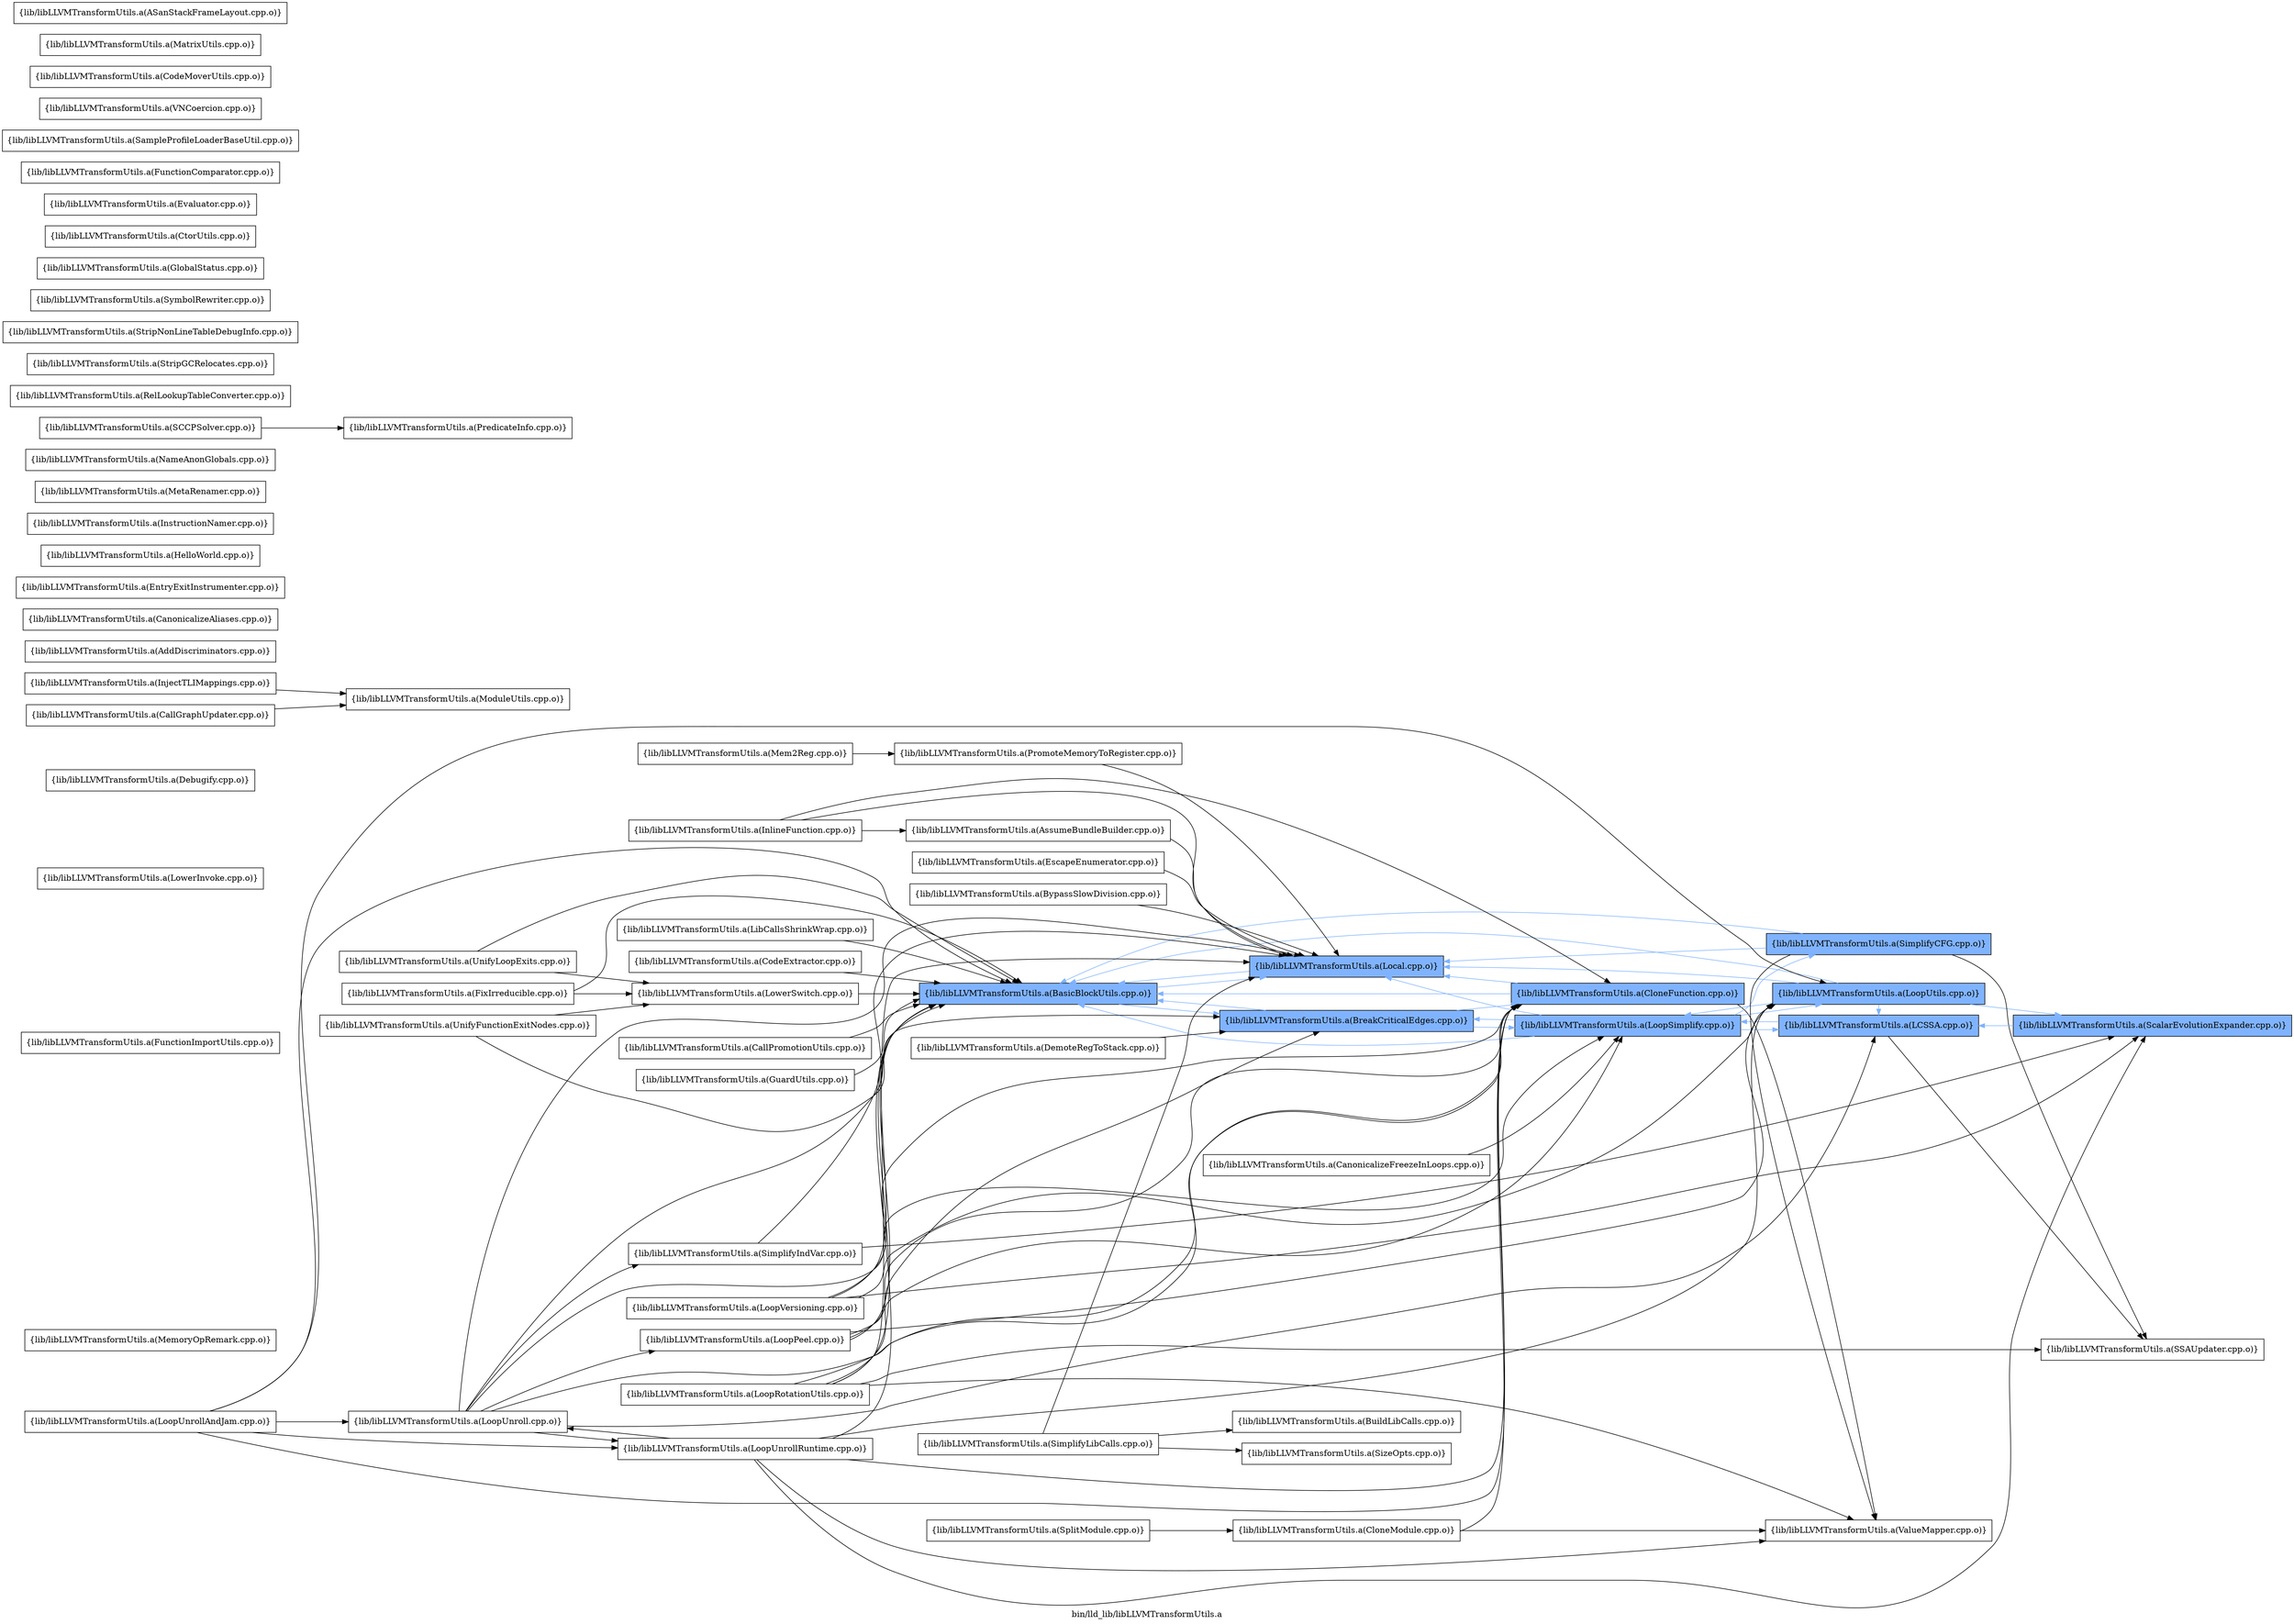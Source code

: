 digraph "bin/lld_lib/libLLVMTransformUtils.a" {
	label="bin/lld_lib/libLLVMTransformUtils.a";
	rankdir=LR;
	{ rank=same; Node0x55fd7b81b9e8;  }
	{ rank=same; Node0x55fd7b81b268; Node0x55fd7b803a28;  }
	{ rank=same; Node0x55fd7b7f8bc8; Node0x55fd7b804e28;  }
	{ rank=same; Node0x55fd7b7fc138; Node0x55fd7b8059b8; Node0x55fd7b8030c8; Node0x55fd7b7f7638;  }

	Node0x55fd7b81b9e8 [shape=record,shape=box,group=1,style=filled,fillcolor="0.600000 0.5 1",label="{lib/libLLVMTransformUtils.a(BasicBlockUtils.cpp.o)}"];
	Node0x55fd7b81b9e8 -> Node0x55fd7b81b268[color="0.600000 0.5 1"];
	Node0x55fd7b81b9e8 -> Node0x55fd7b803a28[color="0.600000 0.5 1"];
	Node0x55fd7b800cd8 [shape=record,shape=box,group=0,label="{lib/libLLVMTransformUtils.a(MemoryOpRemark.cpp.o)}"];
	Node0x55fd7b7fb378 [shape=record,shape=box,group=0,label="{lib/libLLVMTransformUtils.a(SizeOpts.cpp.o)}"];
	Node0x55fd7b803a28 [shape=record,shape=box,group=1,style=filled,fillcolor="0.600000 0.5 1",label="{lib/libLLVMTransformUtils.a(Local.cpp.o)}"];
	Node0x55fd7b803a28 -> Node0x55fd7b81b9e8[color="0.600000 0.5 1"];
	Node0x55fd7b81b268 [shape=record,shape=box,group=1,style=filled,fillcolor="0.600000 0.5 1",label="{lib/libLLVMTransformUtils.a(BreakCriticalEdges.cpp.o)}"];
	Node0x55fd7b81b268 -> Node0x55fd7b81b9e8[color="0.600000 0.5 1"];
	Node0x55fd7b81b268 -> Node0x55fd7b7f8bc8[color="0.600000 0.5 1"];
	Node0x55fd7b81b268 -> Node0x55fd7b804e28[color="0.600000 0.5 1"];
	Node0x55fd7b80c358 [shape=record,shape=box,group=0,label="{lib/libLLVMTransformUtils.a(FunctionImportUtils.cpp.o)}"];
	Node0x55fd7b7fbaa8 [shape=record,shape=box,group=0,label="{lib/libLLVMTransformUtils.a(SplitModule.cpp.o)}"];
	Node0x55fd7b7fbaa8 -> Node0x55fd7b7f9bb8;
	Node0x55fd7b7f8178 [shape=record,shape=box,group=0,label="{lib/libLLVMTransformUtils.a(CanonicalizeFreezeInLoops.cpp.o)}"];
	Node0x55fd7b7f8178 -> Node0x55fd7b804e28;
	Node0x55fd7b802808 [shape=record,shape=box,group=0,label="{lib/libLLVMTransformUtils.a(LowerInvoke.cpp.o)}"];
	Node0x55fd7b7fb328 [shape=record,shape=box,group=0,label="{lib/libLLVMTransformUtils.a(BypassSlowDivision.cpp.o)}"];
	Node0x55fd7b7fb328 -> Node0x55fd7b803a28;
	Node0x55fd7b7fae28 [shape=record,shape=box,group=0,label="{lib/libLLVMTransformUtils.a(SimplifyLibCalls.cpp.o)}"];
	Node0x55fd7b7fae28 -> Node0x55fd7b7fac48;
	Node0x55fd7b7fae28 -> Node0x55fd7b803a28;
	Node0x55fd7b7fae28 -> Node0x55fd7b7fb378;
	Node0x55fd7b81e9b8 [shape=record,shape=box,group=0,label="{lib/libLLVMTransformUtils.a(Debugify.cpp.o)}"];
	Node0x55fd7b7f7638 [shape=record,shape=box,group=1,style=filled,fillcolor="0.600000 0.5 1",label="{lib/libLLVMTransformUtils.a(SimplifyCFG.cpp.o)}"];
	Node0x55fd7b7f7638 -> Node0x55fd7b81b9e8[color="0.600000 0.5 1"];
	Node0x55fd7b7f7638 -> Node0x55fd7b803a28[color="0.600000 0.5 1"];
	Node0x55fd7b7f7638 -> Node0x55fd7b813478;
	Node0x55fd7b7f7638 -> Node0x55fd7b7fc138;
	Node0x55fd7b8059b8 [shape=record,shape=box,group=1,style=filled,fillcolor="0.600000 0.5 1",label="{lib/libLLVMTransformUtils.a(LCSSA.cpp.o)}"];
	Node0x55fd7b8059b8 -> Node0x55fd7b804e28[color="0.600000 0.5 1"];
	Node0x55fd7b8059b8 -> Node0x55fd7b813478;
	Node0x55fd7b804e28 [shape=record,shape=box,group=1,style=filled,fillcolor="0.600000 0.5 1",label="{lib/libLLVMTransformUtils.a(LoopSimplify.cpp.o)}"];
	Node0x55fd7b804e28 -> Node0x55fd7b81b9e8[color="0.600000 0.5 1"];
	Node0x55fd7b804e28 -> Node0x55fd7b81b268[color="0.600000 0.5 1"];
	Node0x55fd7b804e28 -> Node0x55fd7b8059b8[color="0.600000 0.5 1"];
	Node0x55fd7b804e28 -> Node0x55fd7b803a28[color="0.600000 0.5 1"];
	Node0x55fd7b804e28 -> Node0x55fd7b8030c8[color="0.600000 0.5 1"];
	Node0x55fd7b804e28 -> Node0x55fd7b7f7638[color="0.600000 0.5 1"];
	Node0x55fd7b80cee8 [shape=record,shape=box,group=1,style=filled,fillcolor="0.600000 0.5 1",label="{lib/libLLVMTransformUtils.a(ScalarEvolutionExpander.cpp.o)}"];
	Node0x55fd7b80cee8 -> Node0x55fd7b8059b8[color="0.600000 0.5 1"];
	Node0x55fd7b8069a8 [shape=record,shape=box,group=0,label="{lib/libLLVMTransformUtils.a(InlineFunction.cpp.o)}"];
	Node0x55fd7b8069a8 -> Node0x55fd7b81c208;
	Node0x55fd7b8069a8 -> Node0x55fd7b7f8bc8;
	Node0x55fd7b8069a8 -> Node0x55fd7b803a28;
	Node0x55fd7b81d838 [shape=record,shape=box,group=0,label="{lib/libLLVMTransformUtils.a(DemoteRegToStack.cpp.o)}"];
	Node0x55fd7b81d838 -> Node0x55fd7b81b268;
	Node0x55fd7b80b9a8 [shape=record,shape=box,group=0,label="{lib/libLLVMTransformUtils.a(EscapeEnumerator.cpp.o)}"];
	Node0x55fd7b80b9a8 -> Node0x55fd7b803a28;
	Node0x55fd7b80f468 [shape=record,shape=box,group=0,label="{lib/libLLVMTransformUtils.a(ModuleUtils.cpp.o)}"];
	Node0x55fd7b8030c8 [shape=record,shape=box,group=1,style=filled,fillcolor="0.600000 0.5 1",label="{lib/libLLVMTransformUtils.a(LoopUtils.cpp.o)}"];
	Node0x55fd7b8030c8 -> Node0x55fd7b81b9e8[color="0.600000 0.5 1"];
	Node0x55fd7b8030c8 -> Node0x55fd7b8059b8[color="0.600000 0.5 1"];
	Node0x55fd7b8030c8 -> Node0x55fd7b803a28[color="0.600000 0.5 1"];
	Node0x55fd7b8030c8 -> Node0x55fd7b804e28[color="0.600000 0.5 1"];
	Node0x55fd7b8030c8 -> Node0x55fd7b80cee8[color="0.600000 0.5 1"];
	Node0x55fd7b7f8bc8 [shape=record,shape=box,group=1,style=filled,fillcolor="0.600000 0.5 1",label="{lib/libLLVMTransformUtils.a(CloneFunction.cpp.o)}"];
	Node0x55fd7b7f8bc8 -> Node0x55fd7b81b9e8[color="0.600000 0.5 1"];
	Node0x55fd7b7f8bc8 -> Node0x55fd7b803a28[color="0.600000 0.5 1"];
	Node0x55fd7b7f8bc8 -> Node0x55fd7b7fc138;
	Node0x55fd7b813478 [shape=record,shape=box,group=0,label="{lib/libLLVMTransformUtils.a(SSAUpdater.cpp.o)}"];
	Node0x55fd7b7fc138 [shape=record,shape=box,group=0,label="{lib/libLLVMTransformUtils.a(ValueMapper.cpp.o)}"];
	Node0x55fd7b80b958 [shape=record,shape=box,group=0,label="{lib/libLLVMTransformUtils.a(AddDiscriminators.cpp.o)}"];
	Node0x55fd7b81c208 [shape=record,shape=box,group=0,label="{lib/libLLVMTransformUtils.a(AssumeBundleBuilder.cpp.o)}"];
	Node0x55fd7b81c208 -> Node0x55fd7b803a28;
	Node0x55fd7b7fa0b8 [shape=record,shape=box,group=0,label="{lib/libLLVMTransformUtils.a(CanonicalizeAliases.cpp.o)}"];
	Node0x55fd7b80bcc8 [shape=record,shape=box,group=0,label="{lib/libLLVMTransformUtils.a(EntryExitInstrumenter.cpp.o)}"];
	Node0x55fd7b80d168 [shape=record,shape=box,group=0,label="{lib/libLLVMTransformUtils.a(FixIrreducible.cpp.o)}"];
	Node0x55fd7b80d168 -> Node0x55fd7b81b9e8;
	Node0x55fd7b80d168 -> Node0x55fd7b801b38;
	Node0x55fd7b806368 [shape=record,shape=box,group=0,label="{lib/libLLVMTransformUtils.a(HelloWorld.cpp.o)}"];
	Node0x55fd7b804bf8 [shape=record,shape=box,group=0,label="{lib/libLLVMTransformUtils.a(InjectTLIMappings.cpp.o)}"];
	Node0x55fd7b804bf8 -> Node0x55fd7b80f468;
	Node0x55fd7b8053c8 [shape=record,shape=box,group=0,label="{lib/libLLVMTransformUtils.a(InstructionNamer.cpp.o)}"];
	Node0x55fd7b803e88 [shape=record,shape=box,group=0,label="{lib/libLLVMTransformUtils.a(LibCallsShrinkWrap.cpp.o)}"];
	Node0x55fd7b803e88 -> Node0x55fd7b81b9e8;
	Node0x55fd7b802da8 [shape=record,shape=box,group=0,label="{lib/libLLVMTransformUtils.a(LoopVersioning.cpp.o)}"];
	Node0x55fd7b802da8 -> Node0x55fd7b81b9e8;
	Node0x55fd7b802da8 -> Node0x55fd7b7f8bc8;
	Node0x55fd7b802da8 -> Node0x55fd7b8030c8;
	Node0x55fd7b802da8 -> Node0x55fd7b80cee8;
	Node0x55fd7b801b38 [shape=record,shape=box,group=0,label="{lib/libLLVMTransformUtils.a(LowerSwitch.cpp.o)}"];
	Node0x55fd7b801b38 -> Node0x55fd7b81b9e8;
	Node0x55fd7b80a828 [shape=record,shape=box,group=0,label="{lib/libLLVMTransformUtils.a(Mem2Reg.cpp.o)}"];
	Node0x55fd7b80a828 -> Node0x55fd7b80b9f8;
	Node0x55fd7b80ec98 [shape=record,shape=box,group=0,label="{lib/libLLVMTransformUtils.a(MetaRenamer.cpp.o)}"];
	Node0x55fd7b80b598 [shape=record,shape=box,group=0,label="{lib/libLLVMTransformUtils.a(NameAnonGlobals.cpp.o)}"];
	Node0x55fd7b80bd18 [shape=record,shape=box,group=0,label="{lib/libLLVMTransformUtils.a(PredicateInfo.cpp.o)}"];
	Node0x55fd7b80c2b8 [shape=record,shape=box,group=0,label="{lib/libLLVMTransformUtils.a(RelLookupTableConverter.cpp.o)}"];
	Node0x55fd7b8127f8 [shape=record,shape=box,group=0,label="{lib/libLLVMTransformUtils.a(StripGCRelocates.cpp.o)}"];
	Node0x55fd7b7fa7e8 [shape=record,shape=box,group=0,label="{lib/libLLVMTransformUtils.a(StripNonLineTableDebugInfo.cpp.o)}"];
	Node0x55fd7b7fd358 [shape=record,shape=box,group=0,label="{lib/libLLVMTransformUtils.a(SymbolRewriter.cpp.o)}"];
	Node0x55fd7b7fd588 [shape=record,shape=box,group=0,label="{lib/libLLVMTransformUtils.a(UnifyFunctionExitNodes.cpp.o)}"];
	Node0x55fd7b7fd588 -> Node0x55fd7b81b268;
	Node0x55fd7b7fd588 -> Node0x55fd7b801b38;
	Node0x55fd7b7fe258 [shape=record,shape=box,group=0,label="{lib/libLLVMTransformUtils.a(UnifyLoopExits.cpp.o)}"];
	Node0x55fd7b7fe258 -> Node0x55fd7b81b9e8;
	Node0x55fd7b7fe258 -> Node0x55fd7b801b38;
	Node0x55fd7b80b9f8 [shape=record,shape=box,group=0,label="{lib/libLLVMTransformUtils.a(PromoteMemoryToRegister.cpp.o)}"];
	Node0x55fd7b80b9f8 -> Node0x55fd7b803a28;
	Node0x55fd7b7f9a28 [shape=record,shape=box,group=0,label="{lib/libLLVMTransformUtils.a(CallGraphUpdater.cpp.o)}"];
	Node0x55fd7b7f9a28 -> Node0x55fd7b80f468;
	Node0x55fd7b81d748 [shape=record,shape=box,group=0,label="{lib/libLLVMTransformUtils.a(CodeExtractor.cpp.o)}"];
	Node0x55fd7b81d748 -> Node0x55fd7b81b9e8;
	Node0x55fd7b807b28 [shape=record,shape=box,group=0,label="{lib/libLLVMTransformUtils.a(GlobalStatus.cpp.o)}"];
	Node0x55fd7b81e648 [shape=record,shape=box,group=0,label="{lib/libLLVMTransformUtils.a(CtorUtils.cpp.o)}"];
	Node0x55fd7b80ac88 [shape=record,shape=box,group=0,label="{lib/libLLVMTransformUtils.a(Evaluator.cpp.o)}"];
	Node0x55fd7b7fac48 [shape=record,shape=box,group=0,label="{lib/libLLVMTransformUtils.a(BuildLibCalls.cpp.o)}"];
	Node0x55fd7b7fbb48 [shape=record,shape=box,group=0,label="{lib/libLLVMTransformUtils.a(CallPromotionUtils.cpp.o)}"];
	Node0x55fd7b7fbb48 -> Node0x55fd7b81b9e8;
	Node0x55fd7b80c588 [shape=record,shape=box,group=0,label="{lib/libLLVMTransformUtils.a(FunctionComparator.cpp.o)}"];
	Node0x55fd7b814648 [shape=record,shape=box,group=0,label="{lib/libLLVMTransformUtils.a(SampleProfileLoaderBaseUtil.cpp.o)}"];
	Node0x55fd7b808168 [shape=record,shape=box,group=0,label="{lib/libLLVMTransformUtils.a(GuardUtils.cpp.o)}"];
	Node0x55fd7b808168 -> Node0x55fd7b81b9e8;
	Node0x55fd7b814288 [shape=record,shape=box,group=0,label="{lib/libLLVMTransformUtils.a(VNCoercion.cpp.o)}"];
	Node0x55fd7b7f7e08 [shape=record,shape=box,group=0,label="{lib/libLLVMTransformUtils.a(SimplifyIndVar.cpp.o)}"];
	Node0x55fd7b7f7e08 -> Node0x55fd7b803a28;
	Node0x55fd7b7f7e08 -> Node0x55fd7b80cee8;
	Node0x55fd7b81c528 [shape=record,shape=box,group=0,label="{lib/libLLVMTransformUtils.a(CodeMoverUtils.cpp.o)}"];
	Node0x55fd7b804798 [shape=record,shape=box,group=0,label="{lib/libLLVMTransformUtils.a(LoopPeel.cpp.o)}"];
	Node0x55fd7b804798 -> Node0x55fd7b81b9e8;
	Node0x55fd7b804798 -> Node0x55fd7b7f8bc8;
	Node0x55fd7b804798 -> Node0x55fd7b804e28;
	Node0x55fd7b804798 -> Node0x55fd7b8030c8;
	Node0x55fd7b8021c8 [shape=record,shape=box,group=0,label="{lib/libLLVMTransformUtils.a(LoopRotationUtils.cpp.o)}"];
	Node0x55fd7b8021c8 -> Node0x55fd7b81b9e8;
	Node0x55fd7b8021c8 -> Node0x55fd7b81b268;
	Node0x55fd7b8021c8 -> Node0x55fd7b7f8bc8;
	Node0x55fd7b8021c8 -> Node0x55fd7b803a28;
	Node0x55fd7b8021c8 -> Node0x55fd7b813478;
	Node0x55fd7b8021c8 -> Node0x55fd7b7fc138;
	Node0x55fd7b8050a8 [shape=record,shape=box,group=0,label="{lib/libLLVMTransformUtils.a(LoopUnroll.cpp.o)}"];
	Node0x55fd7b8050a8 -> Node0x55fd7b81b9e8;
	Node0x55fd7b8050a8 -> Node0x55fd7b7f8bc8;
	Node0x55fd7b8050a8 -> Node0x55fd7b8059b8;
	Node0x55fd7b8050a8 -> Node0x55fd7b803a28;
	Node0x55fd7b8050a8 -> Node0x55fd7b804798;
	Node0x55fd7b8050a8 -> Node0x55fd7b804e28;
	Node0x55fd7b8050a8 -> Node0x55fd7b805418;
	Node0x55fd7b8050a8 -> Node0x55fd7b7f7e08;
	Node0x55fd7b803e38 [shape=record,shape=box,group=0,label="{lib/libLLVMTransformUtils.a(LoopUnrollAndJam.cpp.o)}"];
	Node0x55fd7b803e38 -> Node0x55fd7b81b9e8;
	Node0x55fd7b803e38 -> Node0x55fd7b7f8bc8;
	Node0x55fd7b803e38 -> Node0x55fd7b8050a8;
	Node0x55fd7b803e38 -> Node0x55fd7b805418;
	Node0x55fd7b803e38 -> Node0x55fd7b8030c8;
	Node0x55fd7b8019a8 [shape=record,shape=box,group=0,label="{lib/libLLVMTransformUtils.a(MatrixUtils.cpp.o)}"];
	Node0x55fd7b80ccb8 [shape=record,shape=box,group=0,label="{lib/libLLVMTransformUtils.a(SCCPSolver.cpp.o)}"];
	Node0x55fd7b80ccb8 -> Node0x55fd7b80bd18;
	Node0x55fd7b81a278 [shape=record,shape=box,group=0,label="{lib/libLLVMTransformUtils.a(ASanStackFrameLayout.cpp.o)}"];
	Node0x55fd7b805418 [shape=record,shape=box,group=0,label="{lib/libLLVMTransformUtils.a(LoopUnrollRuntime.cpp.o)}"];
	Node0x55fd7b805418 -> Node0x55fd7b81b9e8;
	Node0x55fd7b805418 -> Node0x55fd7b7f8bc8;
	Node0x55fd7b805418 -> Node0x55fd7b8050a8;
	Node0x55fd7b805418 -> Node0x55fd7b8030c8;
	Node0x55fd7b805418 -> Node0x55fd7b80cee8;
	Node0x55fd7b805418 -> Node0x55fd7b7fc138;
	Node0x55fd7b7f9bb8 [shape=record,shape=box,group=0,label="{lib/libLLVMTransformUtils.a(CloneModule.cpp.o)}"];
	Node0x55fd7b7f9bb8 -> Node0x55fd7b7f8bc8;
	Node0x55fd7b7f9bb8 -> Node0x55fd7b7fc138;
}
